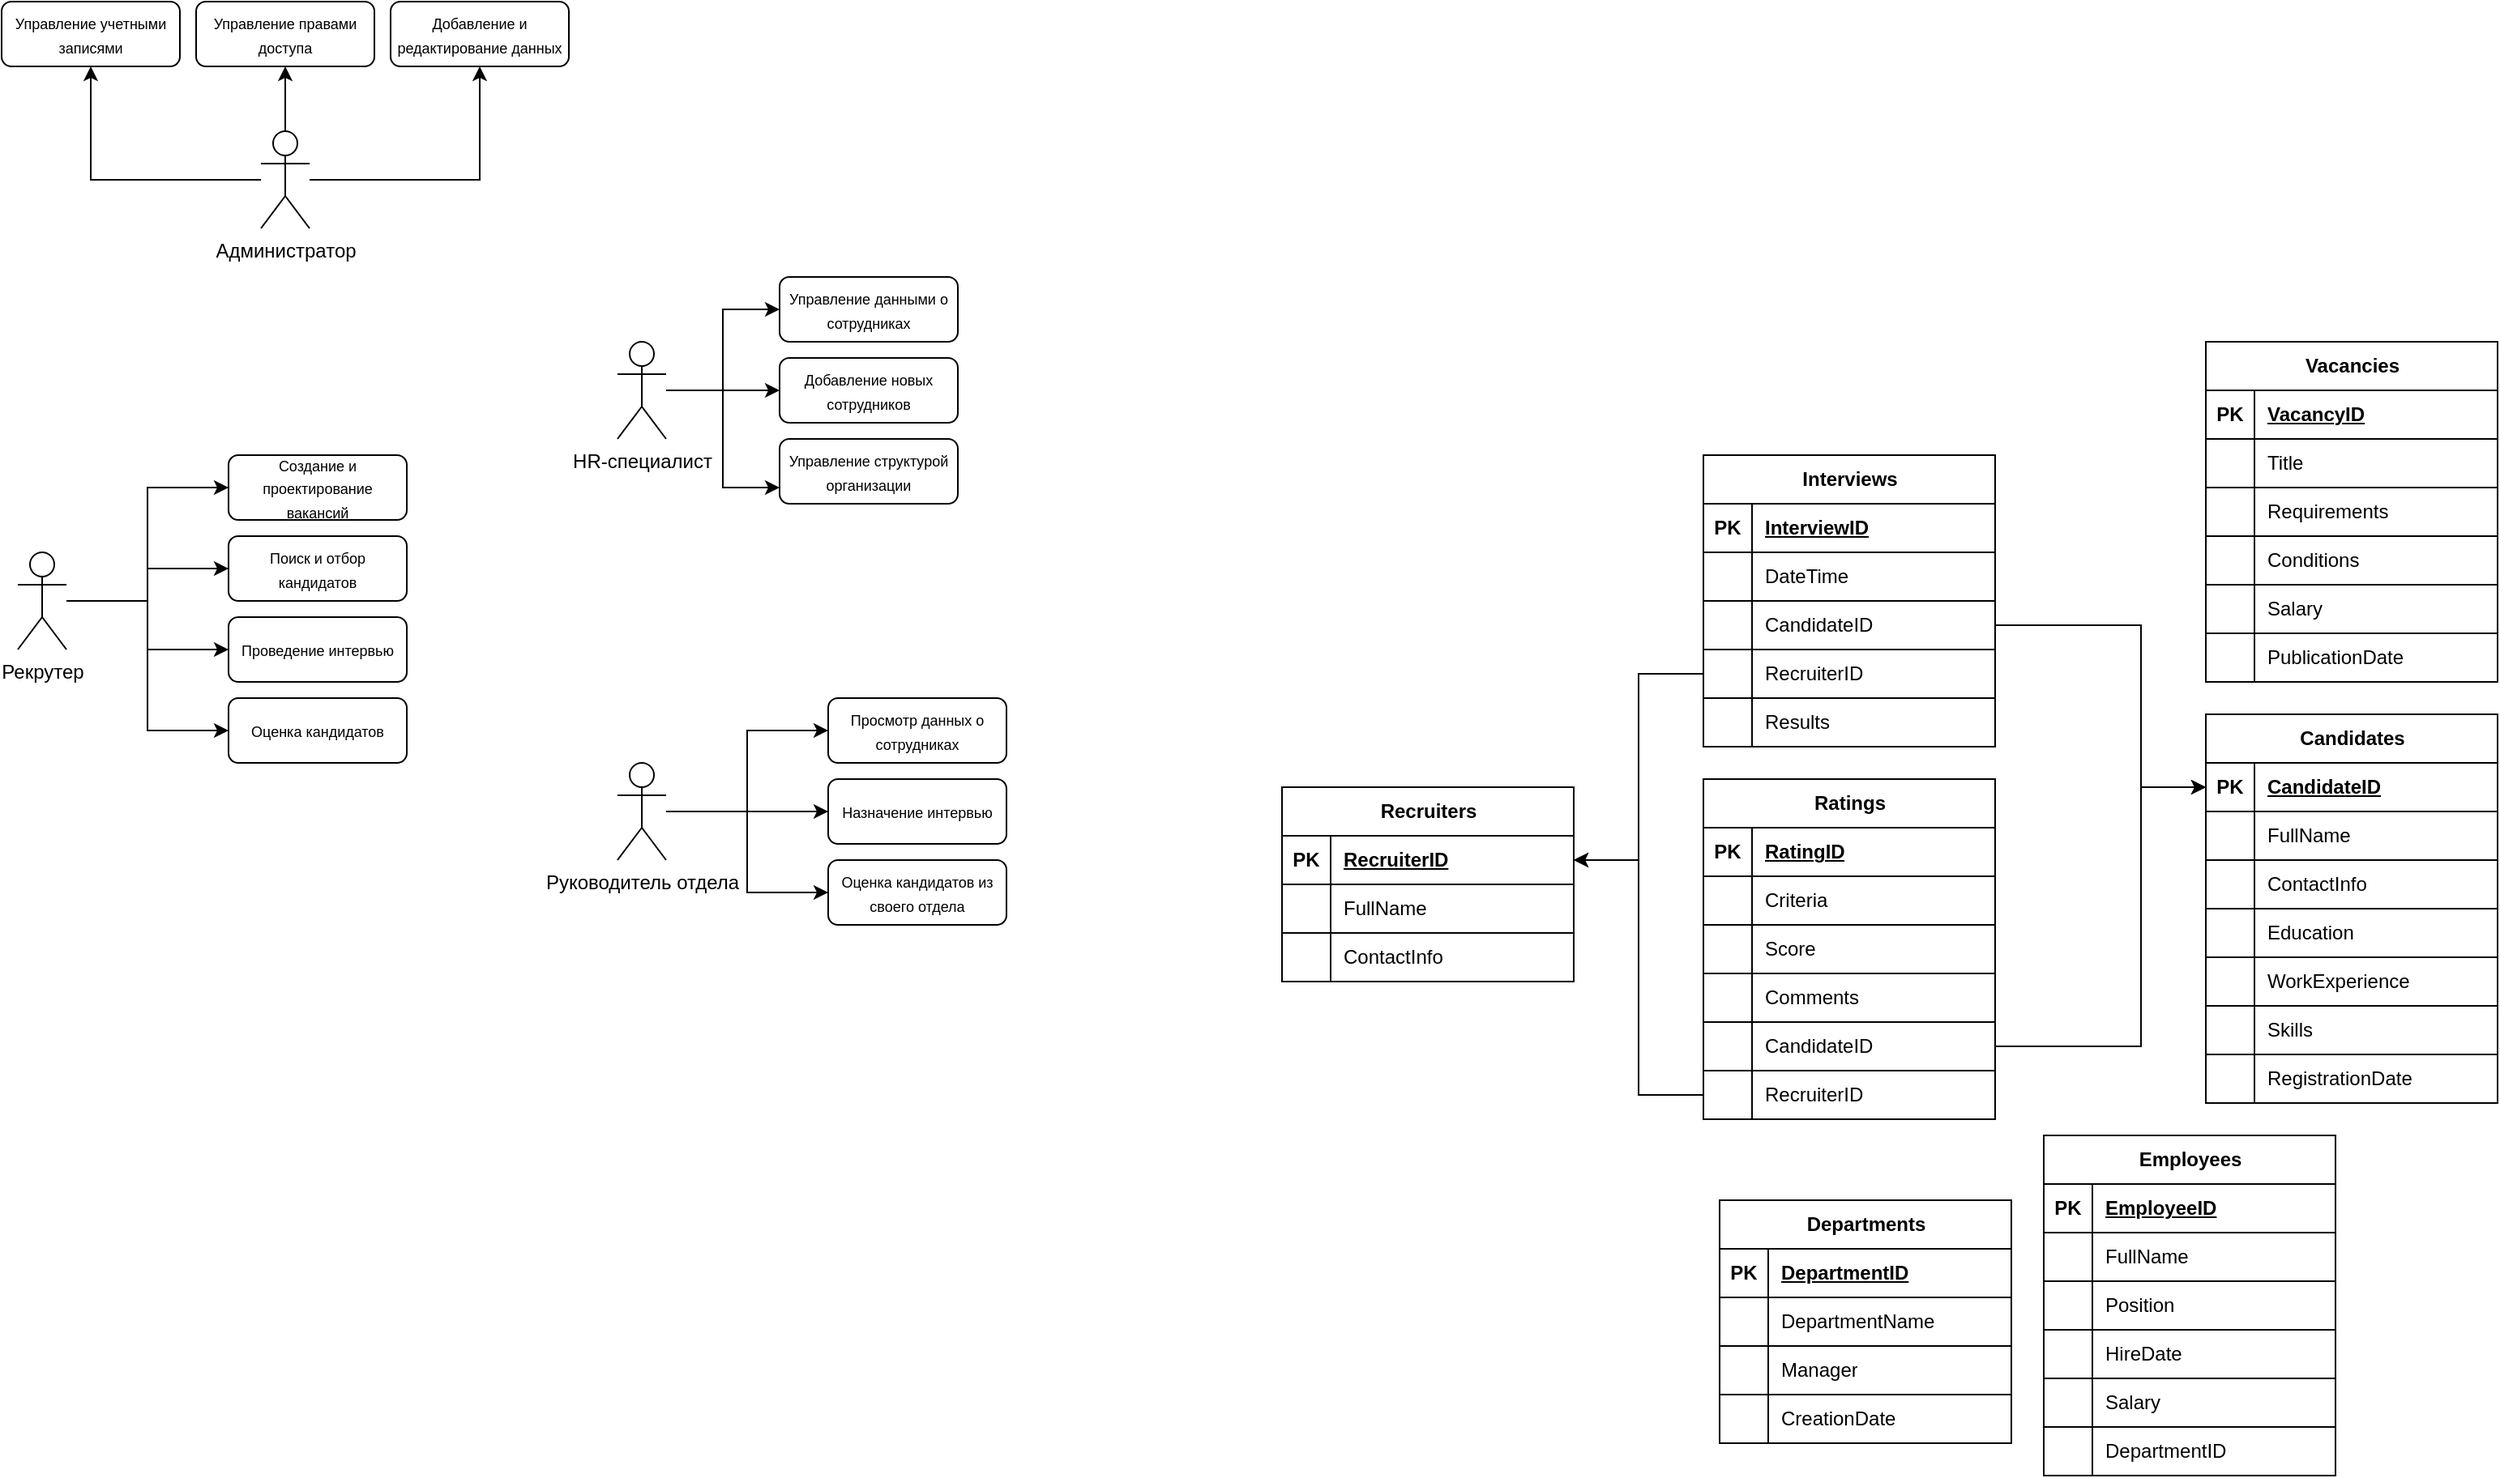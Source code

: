 <mxfile version="23.1.5" type="device">
  <diagram name="Страница — 1" id="c6N1uTCgqaRaTCJipBLY">
    <mxGraphModel dx="882" dy="580" grid="1" gridSize="10" guides="1" tooltips="1" connect="1" arrows="1" fold="1" page="1" pageScale="1" pageWidth="827" pageHeight="1169" math="0" shadow="0">
      <root>
        <mxCell id="0" />
        <mxCell id="1" parent="0" />
        <mxCell id="n9dJwgggnHjphkqO6PLV-20" style="edgeStyle=orthogonalEdgeStyle;rounded=0;orthogonalLoop=1;jettySize=auto;html=1;entryX=0.5;entryY=1;entryDx=0;entryDy=0;" edge="1" parent="1" source="n9dJwgggnHjphkqO6PLV-1" target="n9dJwgggnHjphkqO6PLV-4">
          <mxGeometry relative="1" as="geometry" />
        </mxCell>
        <mxCell id="n9dJwgggnHjphkqO6PLV-21" style="edgeStyle=orthogonalEdgeStyle;rounded=0;orthogonalLoop=1;jettySize=auto;html=1;entryX=0.5;entryY=1;entryDx=0;entryDy=0;" edge="1" parent="1" source="n9dJwgggnHjphkqO6PLV-1" target="n9dJwgggnHjphkqO6PLV-3">
          <mxGeometry relative="1" as="geometry" />
        </mxCell>
        <mxCell id="n9dJwgggnHjphkqO6PLV-22" style="edgeStyle=orthogonalEdgeStyle;rounded=0;orthogonalLoop=1;jettySize=auto;html=1;entryX=0.5;entryY=1;entryDx=0;entryDy=0;" edge="1" parent="1" source="n9dJwgggnHjphkqO6PLV-1" target="n9dJwgggnHjphkqO6PLV-2">
          <mxGeometry relative="1" as="geometry" />
        </mxCell>
        <mxCell id="n9dJwgggnHjphkqO6PLV-1" value="Администратор" style="shape=umlActor;verticalLabelPosition=bottom;verticalAlign=top;html=1;outlineConnect=0;" vertex="1" parent="1">
          <mxGeometry x="240" y="130" width="30" height="60" as="geometry" />
        </mxCell>
        <mxCell id="n9dJwgggnHjphkqO6PLV-2" value="&lt;font style=&quot;font-size: 9px;&quot;&gt;Управление учетными записями&lt;/font&gt;" style="rounded=1;whiteSpace=wrap;html=1;" vertex="1" parent="1">
          <mxGeometry x="80" y="50" width="110" height="40" as="geometry" />
        </mxCell>
        <mxCell id="n9dJwgggnHjphkqO6PLV-3" value="&lt;font style=&quot;font-size: 9px;&quot;&gt;Управление правами доступа&lt;br&gt;&lt;/font&gt;" style="rounded=1;whiteSpace=wrap;html=1;" vertex="1" parent="1">
          <mxGeometry x="200" y="50" width="110" height="40" as="geometry" />
        </mxCell>
        <mxCell id="n9dJwgggnHjphkqO6PLV-4" value="&lt;font style=&quot;font-size: 9px;&quot;&gt;Добавление и редактирование данных&lt;br&gt;&lt;/font&gt;" style="rounded=1;whiteSpace=wrap;html=1;" vertex="1" parent="1">
          <mxGeometry x="320" y="50" width="110" height="40" as="geometry" />
        </mxCell>
        <mxCell id="n9dJwgggnHjphkqO6PLV-23" style="edgeStyle=orthogonalEdgeStyle;rounded=0;orthogonalLoop=1;jettySize=auto;html=1;entryX=0;entryY=0.5;entryDx=0;entryDy=0;" edge="1" parent="1" source="n9dJwgggnHjphkqO6PLV-5" target="n9dJwgggnHjphkqO6PLV-6">
          <mxGeometry relative="1" as="geometry" />
        </mxCell>
        <mxCell id="n9dJwgggnHjphkqO6PLV-24" style="edgeStyle=orthogonalEdgeStyle;rounded=0;orthogonalLoop=1;jettySize=auto;html=1;entryX=0;entryY=0.5;entryDx=0;entryDy=0;" edge="1" parent="1" source="n9dJwgggnHjphkqO6PLV-5" target="n9dJwgggnHjphkqO6PLV-7">
          <mxGeometry relative="1" as="geometry" />
        </mxCell>
        <mxCell id="n9dJwgggnHjphkqO6PLV-25" style="edgeStyle=orthogonalEdgeStyle;rounded=0;orthogonalLoop=1;jettySize=auto;html=1;entryX=0;entryY=0.5;entryDx=0;entryDy=0;" edge="1" parent="1" source="n9dJwgggnHjphkqO6PLV-5" target="n9dJwgggnHjphkqO6PLV-8">
          <mxGeometry relative="1" as="geometry" />
        </mxCell>
        <mxCell id="n9dJwgggnHjphkqO6PLV-26" style="edgeStyle=orthogonalEdgeStyle;rounded=0;orthogonalLoop=1;jettySize=auto;html=1;entryX=0;entryY=0.5;entryDx=0;entryDy=0;" edge="1" parent="1" source="n9dJwgggnHjphkqO6PLV-5" target="n9dJwgggnHjphkqO6PLV-9">
          <mxGeometry relative="1" as="geometry" />
        </mxCell>
        <mxCell id="n9dJwgggnHjphkqO6PLV-5" value="Рекрутер" style="shape=umlActor;verticalLabelPosition=bottom;verticalAlign=top;html=1;outlineConnect=0;" vertex="1" parent="1">
          <mxGeometry x="90" y="390" width="30" height="60" as="geometry" />
        </mxCell>
        <mxCell id="n9dJwgggnHjphkqO6PLV-6" value="&lt;font style=&quot;font-size: 9px;&quot;&gt;Создание и проектирование вакансий&lt;br&gt;&lt;/font&gt;" style="rounded=1;whiteSpace=wrap;html=1;" vertex="1" parent="1">
          <mxGeometry x="220" y="330" width="110" height="40" as="geometry" />
        </mxCell>
        <mxCell id="n9dJwgggnHjphkqO6PLV-7" value="&lt;font style=&quot;font-size: 9px;&quot;&gt;Поиск и отбор кандидатов&lt;br&gt;&lt;/font&gt;" style="rounded=1;whiteSpace=wrap;html=1;" vertex="1" parent="1">
          <mxGeometry x="220" y="380" width="110" height="40" as="geometry" />
        </mxCell>
        <mxCell id="n9dJwgggnHjphkqO6PLV-8" value="&lt;font style=&quot;font-size: 9px;&quot;&gt;Проведение интервью&lt;br&gt;&lt;/font&gt;" style="rounded=1;whiteSpace=wrap;html=1;" vertex="1" parent="1">
          <mxGeometry x="220" y="430" width="110" height="40" as="geometry" />
        </mxCell>
        <mxCell id="n9dJwgggnHjphkqO6PLV-9" value="&lt;font style=&quot;font-size: 9px;&quot;&gt;Оценка кандидатов&lt;br&gt;&lt;/font&gt;" style="rounded=1;whiteSpace=wrap;html=1;" vertex="1" parent="1">
          <mxGeometry x="220" y="480" width="110" height="40" as="geometry" />
        </mxCell>
        <mxCell id="n9dJwgggnHjphkqO6PLV-28" style="edgeStyle=orthogonalEdgeStyle;rounded=0;orthogonalLoop=1;jettySize=auto;html=1;entryX=0;entryY=0.5;entryDx=0;entryDy=0;" edge="1" parent="1" source="n9dJwgggnHjphkqO6PLV-10" target="n9dJwgggnHjphkqO6PLV-11">
          <mxGeometry relative="1" as="geometry" />
        </mxCell>
        <mxCell id="n9dJwgggnHjphkqO6PLV-29" style="edgeStyle=orthogonalEdgeStyle;rounded=0;orthogonalLoop=1;jettySize=auto;html=1;entryX=0;entryY=0.5;entryDx=0;entryDy=0;" edge="1" parent="1" source="n9dJwgggnHjphkqO6PLV-10" target="n9dJwgggnHjphkqO6PLV-12">
          <mxGeometry relative="1" as="geometry" />
        </mxCell>
        <mxCell id="n9dJwgggnHjphkqO6PLV-30" style="edgeStyle=orthogonalEdgeStyle;rounded=0;orthogonalLoop=1;jettySize=auto;html=1;entryX=0;entryY=0.75;entryDx=0;entryDy=0;" edge="1" parent="1" source="n9dJwgggnHjphkqO6PLV-10" target="n9dJwgggnHjphkqO6PLV-13">
          <mxGeometry relative="1" as="geometry" />
        </mxCell>
        <mxCell id="n9dJwgggnHjphkqO6PLV-10" value="HR-специалист" style="shape=umlActor;verticalLabelPosition=bottom;verticalAlign=top;html=1;outlineConnect=0;" vertex="1" parent="1">
          <mxGeometry x="460" y="260" width="30" height="60" as="geometry" />
        </mxCell>
        <mxCell id="n9dJwgggnHjphkqO6PLV-11" value="&lt;font style=&quot;font-size: 9px;&quot;&gt;Управление данными о сотрудниках&lt;br&gt;&lt;/font&gt;" style="rounded=1;whiteSpace=wrap;html=1;" vertex="1" parent="1">
          <mxGeometry x="560" y="220" width="110" height="40" as="geometry" />
        </mxCell>
        <mxCell id="n9dJwgggnHjphkqO6PLV-12" value="&lt;font style=&quot;font-size: 9px;&quot;&gt;Добавление новых сотрудников&lt;br&gt;&lt;/font&gt;" style="rounded=1;whiteSpace=wrap;html=1;" vertex="1" parent="1">
          <mxGeometry x="560" y="270" width="110" height="40" as="geometry" />
        </mxCell>
        <mxCell id="n9dJwgggnHjphkqO6PLV-13" value="&lt;font style=&quot;font-size: 9px;&quot;&gt;Управление структурой организации&lt;br&gt;&lt;/font&gt;" style="rounded=1;whiteSpace=wrap;html=1;" vertex="1" parent="1">
          <mxGeometry x="560" y="320" width="110" height="40" as="geometry" />
        </mxCell>
        <mxCell id="n9dJwgggnHjphkqO6PLV-31" style="edgeStyle=orthogonalEdgeStyle;rounded=0;orthogonalLoop=1;jettySize=auto;html=1;entryX=0;entryY=0.5;entryDx=0;entryDy=0;" edge="1" parent="1" source="n9dJwgggnHjphkqO6PLV-14" target="n9dJwgggnHjphkqO6PLV-15">
          <mxGeometry relative="1" as="geometry" />
        </mxCell>
        <mxCell id="n9dJwgggnHjphkqO6PLV-32" style="edgeStyle=orthogonalEdgeStyle;rounded=0;orthogonalLoop=1;jettySize=auto;html=1;entryX=0;entryY=0.5;entryDx=0;entryDy=0;" edge="1" parent="1" source="n9dJwgggnHjphkqO6PLV-14" target="n9dJwgggnHjphkqO6PLV-16">
          <mxGeometry relative="1" as="geometry" />
        </mxCell>
        <mxCell id="n9dJwgggnHjphkqO6PLV-33" style="edgeStyle=orthogonalEdgeStyle;rounded=0;orthogonalLoop=1;jettySize=auto;html=1;entryX=0;entryY=0.5;entryDx=0;entryDy=0;" edge="1" parent="1" source="n9dJwgggnHjphkqO6PLV-14" target="n9dJwgggnHjphkqO6PLV-17">
          <mxGeometry relative="1" as="geometry" />
        </mxCell>
        <mxCell id="n9dJwgggnHjphkqO6PLV-14" value="Руководитель отдела" style="shape=umlActor;verticalLabelPosition=bottom;verticalAlign=top;html=1;outlineConnect=0;" vertex="1" parent="1">
          <mxGeometry x="460" y="520" width="30" height="60" as="geometry" />
        </mxCell>
        <mxCell id="n9dJwgggnHjphkqO6PLV-15" value="&lt;font style=&quot;font-size: 9px;&quot;&gt;Просмотр данных о сотрудниках&lt;br&gt;&lt;/font&gt;" style="rounded=1;whiteSpace=wrap;html=1;" vertex="1" parent="1">
          <mxGeometry x="590" y="480" width="110" height="40" as="geometry" />
        </mxCell>
        <mxCell id="n9dJwgggnHjphkqO6PLV-16" value="&lt;font style=&quot;font-size: 9px;&quot;&gt;Назначение интервью&lt;br&gt;&lt;/font&gt;" style="rounded=1;whiteSpace=wrap;html=1;" vertex="1" parent="1">
          <mxGeometry x="590" y="530" width="110" height="40" as="geometry" />
        </mxCell>
        <mxCell id="n9dJwgggnHjphkqO6PLV-17" value="&lt;font style=&quot;font-size: 9px;&quot;&gt;Оценка кандидатов из своего отдела&lt;br&gt;&lt;/font&gt;" style="rounded=1;whiteSpace=wrap;html=1;" vertex="1" parent="1">
          <mxGeometry x="590" y="580" width="110" height="40" as="geometry" />
        </mxCell>
        <mxCell id="n9dJwgggnHjphkqO6PLV-57" value="Candidates" style="shape=table;startSize=30;container=1;collapsible=1;childLayout=tableLayout;fixedRows=1;rowLines=1;fontStyle=1;align=center;resizeLast=1;html=1;" vertex="1" parent="1">
          <mxGeometry x="1440" y="490" width="180" height="240" as="geometry">
            <mxRectangle x="185" y="660" width="110" height="30" as="alternateBounds" />
          </mxGeometry>
        </mxCell>
        <mxCell id="n9dJwgggnHjphkqO6PLV-58" value="" style="shape=tableRow;horizontal=0;startSize=0;swimlaneHead=0;swimlaneBody=0;fillColor=none;collapsible=0;dropTarget=0;points=[[0,0.5],[1,0.5]];portConstraint=eastwest;top=0;left=0;right=0;bottom=1;" vertex="1" parent="n9dJwgggnHjphkqO6PLV-57">
          <mxGeometry y="30" width="180" height="30" as="geometry" />
        </mxCell>
        <mxCell id="n9dJwgggnHjphkqO6PLV-59" value="PK" style="shape=partialRectangle;connectable=0;fillColor=none;top=0;left=0;bottom=0;right=0;fontStyle=1;overflow=hidden;whiteSpace=wrap;html=1;" vertex="1" parent="n9dJwgggnHjphkqO6PLV-58">
          <mxGeometry width="30" height="30" as="geometry">
            <mxRectangle width="30" height="30" as="alternateBounds" />
          </mxGeometry>
        </mxCell>
        <mxCell id="n9dJwgggnHjphkqO6PLV-60" value="CandidateID" style="shape=partialRectangle;connectable=0;fillColor=none;top=0;left=0;bottom=0;right=0;align=left;spacingLeft=6;fontStyle=5;overflow=hidden;whiteSpace=wrap;html=1;" vertex="1" parent="n9dJwgggnHjphkqO6PLV-58">
          <mxGeometry x="30" width="150" height="30" as="geometry">
            <mxRectangle width="150" height="30" as="alternateBounds" />
          </mxGeometry>
        </mxCell>
        <mxCell id="n9dJwgggnHjphkqO6PLV-61" value="" style="shape=tableRow;horizontal=0;startSize=0;swimlaneHead=0;swimlaneBody=0;fillColor=none;collapsible=0;dropTarget=0;points=[[0,0.5],[1,0.5]];portConstraint=eastwest;top=0;left=0;right=0;bottom=0;" vertex="1" parent="n9dJwgggnHjphkqO6PLV-57">
          <mxGeometry y="60" width="180" height="30" as="geometry" />
        </mxCell>
        <mxCell id="n9dJwgggnHjphkqO6PLV-62" value="" style="shape=partialRectangle;connectable=0;fillColor=none;top=0;left=0;bottom=0;right=0;editable=1;overflow=hidden;whiteSpace=wrap;html=1;" vertex="1" parent="n9dJwgggnHjphkqO6PLV-61">
          <mxGeometry width="30" height="30" as="geometry">
            <mxRectangle width="30" height="30" as="alternateBounds" />
          </mxGeometry>
        </mxCell>
        <mxCell id="n9dJwgggnHjphkqO6PLV-63" value="FullName" style="shape=partialRectangle;connectable=0;fillColor=none;top=0;left=0;bottom=0;right=0;align=left;spacingLeft=6;overflow=hidden;whiteSpace=wrap;html=1;" vertex="1" parent="n9dJwgggnHjphkqO6PLV-61">
          <mxGeometry x="30" width="150" height="30" as="geometry">
            <mxRectangle width="150" height="30" as="alternateBounds" />
          </mxGeometry>
        </mxCell>
        <mxCell id="n9dJwgggnHjphkqO6PLV-64" value="" style="shape=tableRow;horizontal=0;startSize=0;swimlaneHead=0;swimlaneBody=0;fillColor=none;collapsible=0;dropTarget=0;points=[[0,0.5],[1,0.5]];portConstraint=eastwest;top=0;left=0;right=0;bottom=0;" vertex="1" parent="n9dJwgggnHjphkqO6PLV-57">
          <mxGeometry y="90" width="180" height="30" as="geometry" />
        </mxCell>
        <mxCell id="n9dJwgggnHjphkqO6PLV-65" value="" style="shape=partialRectangle;connectable=0;fillColor=none;top=0;left=0;bottom=0;right=0;editable=1;overflow=hidden;whiteSpace=wrap;html=1;" vertex="1" parent="n9dJwgggnHjphkqO6PLV-64">
          <mxGeometry width="30" height="30" as="geometry">
            <mxRectangle width="30" height="30" as="alternateBounds" />
          </mxGeometry>
        </mxCell>
        <mxCell id="n9dJwgggnHjphkqO6PLV-66" value="ContactInfo" style="shape=partialRectangle;connectable=0;fillColor=none;top=0;left=0;bottom=0;right=0;align=left;spacingLeft=6;overflow=hidden;whiteSpace=wrap;html=1;" vertex="1" parent="n9dJwgggnHjphkqO6PLV-64">
          <mxGeometry x="30" width="150" height="30" as="geometry">
            <mxRectangle width="150" height="30" as="alternateBounds" />
          </mxGeometry>
        </mxCell>
        <mxCell id="n9dJwgggnHjphkqO6PLV-67" value="" style="shape=tableRow;horizontal=0;startSize=0;swimlaneHead=0;swimlaneBody=0;fillColor=none;collapsible=0;dropTarget=0;points=[[0,0.5],[1,0.5]];portConstraint=eastwest;top=0;left=0;right=0;bottom=0;" vertex="1" parent="n9dJwgggnHjphkqO6PLV-57">
          <mxGeometry y="120" width="180" height="30" as="geometry" />
        </mxCell>
        <mxCell id="n9dJwgggnHjphkqO6PLV-68" value="" style="shape=partialRectangle;connectable=0;fillColor=none;top=0;left=0;bottom=0;right=0;editable=1;overflow=hidden;whiteSpace=wrap;html=1;" vertex="1" parent="n9dJwgggnHjphkqO6PLV-67">
          <mxGeometry width="30" height="30" as="geometry">
            <mxRectangle width="30" height="30" as="alternateBounds" />
          </mxGeometry>
        </mxCell>
        <mxCell id="n9dJwgggnHjphkqO6PLV-69" value="Education" style="shape=partialRectangle;connectable=0;fillColor=none;top=0;left=0;bottom=0;right=0;align=left;spacingLeft=6;overflow=hidden;whiteSpace=wrap;html=1;" vertex="1" parent="n9dJwgggnHjphkqO6PLV-67">
          <mxGeometry x="30" width="150" height="30" as="geometry">
            <mxRectangle width="150" height="30" as="alternateBounds" />
          </mxGeometry>
        </mxCell>
        <mxCell id="n9dJwgggnHjphkqO6PLV-70" value="" style="shape=tableRow;horizontal=0;startSize=0;swimlaneHead=0;swimlaneBody=0;fillColor=none;collapsible=0;dropTarget=0;points=[[0,0.5],[1,0.5]];portConstraint=eastwest;top=0;left=0;right=0;bottom=0;" vertex="1" parent="n9dJwgggnHjphkqO6PLV-57">
          <mxGeometry y="150" width="180" height="30" as="geometry" />
        </mxCell>
        <mxCell id="n9dJwgggnHjphkqO6PLV-71" value="" style="shape=partialRectangle;connectable=0;fillColor=none;top=0;left=0;bottom=0;right=0;editable=1;overflow=hidden;whiteSpace=wrap;html=1;" vertex="1" parent="n9dJwgggnHjphkqO6PLV-70">
          <mxGeometry width="30" height="30" as="geometry">
            <mxRectangle width="30" height="30" as="alternateBounds" />
          </mxGeometry>
        </mxCell>
        <mxCell id="n9dJwgggnHjphkqO6PLV-72" value="WorkExperience" style="shape=partialRectangle;connectable=0;fillColor=none;top=0;left=0;bottom=0;right=0;align=left;spacingLeft=6;overflow=hidden;whiteSpace=wrap;html=1;" vertex="1" parent="n9dJwgggnHjphkqO6PLV-70">
          <mxGeometry x="30" width="150" height="30" as="geometry">
            <mxRectangle width="150" height="30" as="alternateBounds" />
          </mxGeometry>
        </mxCell>
        <mxCell id="n9dJwgggnHjphkqO6PLV-204" value="" style="shape=tableRow;horizontal=0;startSize=0;swimlaneHead=0;swimlaneBody=0;fillColor=none;collapsible=0;dropTarget=0;points=[[0,0.5],[1,0.5]];portConstraint=eastwest;top=0;left=0;right=0;bottom=0;" vertex="1" parent="n9dJwgggnHjphkqO6PLV-57">
          <mxGeometry y="180" width="180" height="30" as="geometry" />
        </mxCell>
        <mxCell id="n9dJwgggnHjphkqO6PLV-205" value="" style="shape=partialRectangle;connectable=0;fillColor=none;top=0;left=0;bottom=0;right=0;editable=1;overflow=hidden;whiteSpace=wrap;html=1;" vertex="1" parent="n9dJwgggnHjphkqO6PLV-204">
          <mxGeometry width="30" height="30" as="geometry">
            <mxRectangle width="30" height="30" as="alternateBounds" />
          </mxGeometry>
        </mxCell>
        <mxCell id="n9dJwgggnHjphkqO6PLV-206" value="Skills" style="shape=partialRectangle;connectable=0;fillColor=none;top=0;left=0;bottom=0;right=0;align=left;spacingLeft=6;overflow=hidden;whiteSpace=wrap;html=1;" vertex="1" parent="n9dJwgggnHjphkqO6PLV-204">
          <mxGeometry x="30" width="150" height="30" as="geometry">
            <mxRectangle width="150" height="30" as="alternateBounds" />
          </mxGeometry>
        </mxCell>
        <mxCell id="n9dJwgggnHjphkqO6PLV-73" value="" style="shape=tableRow;horizontal=0;startSize=0;swimlaneHead=0;swimlaneBody=0;fillColor=none;collapsible=0;dropTarget=0;points=[[0,0.5],[1,0.5]];portConstraint=eastwest;top=0;left=0;right=0;bottom=0;" vertex="1" parent="n9dJwgggnHjphkqO6PLV-57">
          <mxGeometry y="210" width="180" height="30" as="geometry" />
        </mxCell>
        <mxCell id="n9dJwgggnHjphkqO6PLV-74" value="" style="shape=partialRectangle;connectable=0;fillColor=none;top=0;left=0;bottom=0;right=0;editable=1;overflow=hidden;whiteSpace=wrap;html=1;" vertex="1" parent="n9dJwgggnHjphkqO6PLV-73">
          <mxGeometry width="30" height="30" as="geometry">
            <mxRectangle width="30" height="30" as="alternateBounds" />
          </mxGeometry>
        </mxCell>
        <mxCell id="n9dJwgggnHjphkqO6PLV-75" value="RegistrationDate" style="shape=partialRectangle;connectable=0;fillColor=none;top=0;left=0;bottom=0;right=0;align=left;spacingLeft=6;overflow=hidden;whiteSpace=wrap;html=1;" vertex="1" parent="n9dJwgggnHjphkqO6PLV-73">
          <mxGeometry x="30" width="150" height="30" as="geometry">
            <mxRectangle width="150" height="30" as="alternateBounds" />
          </mxGeometry>
        </mxCell>
        <mxCell id="n9dJwgggnHjphkqO6PLV-82" value="Vacancies" style="shape=table;startSize=30;container=1;collapsible=1;childLayout=tableLayout;fixedRows=1;rowLines=1;fontStyle=1;align=center;resizeLast=1;html=1;" vertex="1" parent="1">
          <mxGeometry x="1440" y="260" width="180" height="210" as="geometry">
            <mxRectangle x="185" y="660" width="110" height="30" as="alternateBounds" />
          </mxGeometry>
        </mxCell>
        <mxCell id="n9dJwgggnHjphkqO6PLV-83" value="" style="shape=tableRow;horizontal=0;startSize=0;swimlaneHead=0;swimlaneBody=0;fillColor=none;collapsible=0;dropTarget=0;points=[[0,0.5],[1,0.5]];portConstraint=eastwest;top=0;left=0;right=0;bottom=1;" vertex="1" parent="n9dJwgggnHjphkqO6PLV-82">
          <mxGeometry y="30" width="180" height="30" as="geometry" />
        </mxCell>
        <mxCell id="n9dJwgggnHjphkqO6PLV-84" value="PK" style="shape=partialRectangle;connectable=0;fillColor=none;top=0;left=0;bottom=0;right=0;fontStyle=1;overflow=hidden;whiteSpace=wrap;html=1;" vertex="1" parent="n9dJwgggnHjphkqO6PLV-83">
          <mxGeometry width="30" height="30" as="geometry">
            <mxRectangle width="30" height="30" as="alternateBounds" />
          </mxGeometry>
        </mxCell>
        <mxCell id="n9dJwgggnHjphkqO6PLV-85" value="VacancyID" style="shape=partialRectangle;connectable=0;fillColor=none;top=0;left=0;bottom=0;right=0;align=left;spacingLeft=6;fontStyle=5;overflow=hidden;whiteSpace=wrap;html=1;" vertex="1" parent="n9dJwgggnHjphkqO6PLV-83">
          <mxGeometry x="30" width="150" height="30" as="geometry">
            <mxRectangle width="150" height="30" as="alternateBounds" />
          </mxGeometry>
        </mxCell>
        <mxCell id="n9dJwgggnHjphkqO6PLV-86" value="" style="shape=tableRow;horizontal=0;startSize=0;swimlaneHead=0;swimlaneBody=0;fillColor=none;collapsible=0;dropTarget=0;points=[[0,0.5],[1,0.5]];portConstraint=eastwest;top=0;left=0;right=0;bottom=0;" vertex="1" parent="n9dJwgggnHjphkqO6PLV-82">
          <mxGeometry y="60" width="180" height="30" as="geometry" />
        </mxCell>
        <mxCell id="n9dJwgggnHjphkqO6PLV-87" value="" style="shape=partialRectangle;connectable=0;fillColor=none;top=0;left=0;bottom=0;right=0;editable=1;overflow=hidden;whiteSpace=wrap;html=1;" vertex="1" parent="n9dJwgggnHjphkqO6PLV-86">
          <mxGeometry width="30" height="30" as="geometry">
            <mxRectangle width="30" height="30" as="alternateBounds" />
          </mxGeometry>
        </mxCell>
        <mxCell id="n9dJwgggnHjphkqO6PLV-88" value="Title" style="shape=partialRectangle;connectable=0;fillColor=none;top=0;left=0;bottom=0;right=0;align=left;spacingLeft=6;overflow=hidden;whiteSpace=wrap;html=1;" vertex="1" parent="n9dJwgggnHjphkqO6PLV-86">
          <mxGeometry x="30" width="150" height="30" as="geometry">
            <mxRectangle width="150" height="30" as="alternateBounds" />
          </mxGeometry>
        </mxCell>
        <mxCell id="n9dJwgggnHjphkqO6PLV-89" value="" style="shape=tableRow;horizontal=0;startSize=0;swimlaneHead=0;swimlaneBody=0;fillColor=none;collapsible=0;dropTarget=0;points=[[0,0.5],[1,0.5]];portConstraint=eastwest;top=0;left=0;right=0;bottom=0;" vertex="1" parent="n9dJwgggnHjphkqO6PLV-82">
          <mxGeometry y="90" width="180" height="30" as="geometry" />
        </mxCell>
        <mxCell id="n9dJwgggnHjphkqO6PLV-90" value="" style="shape=partialRectangle;connectable=0;fillColor=none;top=0;left=0;bottom=0;right=0;editable=1;overflow=hidden;whiteSpace=wrap;html=1;" vertex="1" parent="n9dJwgggnHjphkqO6PLV-89">
          <mxGeometry width="30" height="30" as="geometry">
            <mxRectangle width="30" height="30" as="alternateBounds" />
          </mxGeometry>
        </mxCell>
        <mxCell id="n9dJwgggnHjphkqO6PLV-91" value="Requirements" style="shape=partialRectangle;connectable=0;fillColor=none;top=0;left=0;bottom=0;right=0;align=left;spacingLeft=6;overflow=hidden;whiteSpace=wrap;html=1;" vertex="1" parent="n9dJwgggnHjphkqO6PLV-89">
          <mxGeometry x="30" width="150" height="30" as="geometry">
            <mxRectangle width="150" height="30" as="alternateBounds" />
          </mxGeometry>
        </mxCell>
        <mxCell id="n9dJwgggnHjphkqO6PLV-92" value="" style="shape=tableRow;horizontal=0;startSize=0;swimlaneHead=0;swimlaneBody=0;fillColor=none;collapsible=0;dropTarget=0;points=[[0,0.5],[1,0.5]];portConstraint=eastwest;top=0;left=0;right=0;bottom=0;" vertex="1" parent="n9dJwgggnHjphkqO6PLV-82">
          <mxGeometry y="120" width="180" height="30" as="geometry" />
        </mxCell>
        <mxCell id="n9dJwgggnHjphkqO6PLV-93" value="" style="shape=partialRectangle;connectable=0;fillColor=none;top=0;left=0;bottom=0;right=0;editable=1;overflow=hidden;whiteSpace=wrap;html=1;" vertex="1" parent="n9dJwgggnHjphkqO6PLV-92">
          <mxGeometry width="30" height="30" as="geometry">
            <mxRectangle width="30" height="30" as="alternateBounds" />
          </mxGeometry>
        </mxCell>
        <mxCell id="n9dJwgggnHjphkqO6PLV-94" value="Conditions" style="shape=partialRectangle;connectable=0;fillColor=none;top=0;left=0;bottom=0;right=0;align=left;spacingLeft=6;overflow=hidden;whiteSpace=wrap;html=1;" vertex="1" parent="n9dJwgggnHjphkqO6PLV-92">
          <mxGeometry x="30" width="150" height="30" as="geometry">
            <mxRectangle width="150" height="30" as="alternateBounds" />
          </mxGeometry>
        </mxCell>
        <mxCell id="n9dJwgggnHjphkqO6PLV-95" value="" style="shape=tableRow;horizontal=0;startSize=0;swimlaneHead=0;swimlaneBody=0;fillColor=none;collapsible=0;dropTarget=0;points=[[0,0.5],[1,0.5]];portConstraint=eastwest;top=0;left=0;right=0;bottom=0;" vertex="1" parent="n9dJwgggnHjphkqO6PLV-82">
          <mxGeometry y="150" width="180" height="30" as="geometry" />
        </mxCell>
        <mxCell id="n9dJwgggnHjphkqO6PLV-96" value="" style="shape=partialRectangle;connectable=0;fillColor=none;top=0;left=0;bottom=0;right=0;editable=1;overflow=hidden;whiteSpace=wrap;html=1;" vertex="1" parent="n9dJwgggnHjphkqO6PLV-95">
          <mxGeometry width="30" height="30" as="geometry">
            <mxRectangle width="30" height="30" as="alternateBounds" />
          </mxGeometry>
        </mxCell>
        <mxCell id="n9dJwgggnHjphkqO6PLV-97" value="Salary" style="shape=partialRectangle;connectable=0;fillColor=none;top=0;left=0;bottom=0;right=0;align=left;spacingLeft=6;overflow=hidden;whiteSpace=wrap;html=1;" vertex="1" parent="n9dJwgggnHjphkqO6PLV-95">
          <mxGeometry x="30" width="150" height="30" as="geometry">
            <mxRectangle width="150" height="30" as="alternateBounds" />
          </mxGeometry>
        </mxCell>
        <mxCell id="n9dJwgggnHjphkqO6PLV-98" value="" style="shape=tableRow;horizontal=0;startSize=0;swimlaneHead=0;swimlaneBody=0;fillColor=none;collapsible=0;dropTarget=0;points=[[0,0.5],[1,0.5]];portConstraint=eastwest;top=0;left=0;right=0;bottom=0;" vertex="1" parent="n9dJwgggnHjphkqO6PLV-82">
          <mxGeometry y="180" width="180" height="30" as="geometry" />
        </mxCell>
        <mxCell id="n9dJwgggnHjphkqO6PLV-99" value="" style="shape=partialRectangle;connectable=0;fillColor=none;top=0;left=0;bottom=0;right=0;editable=1;overflow=hidden;whiteSpace=wrap;html=1;" vertex="1" parent="n9dJwgggnHjphkqO6PLV-98">
          <mxGeometry width="30" height="30" as="geometry">
            <mxRectangle width="30" height="30" as="alternateBounds" />
          </mxGeometry>
        </mxCell>
        <mxCell id="n9dJwgggnHjphkqO6PLV-100" value="PublicationDate" style="shape=partialRectangle;connectable=0;fillColor=none;top=0;left=0;bottom=0;right=0;align=left;spacingLeft=6;overflow=hidden;whiteSpace=wrap;html=1;" vertex="1" parent="n9dJwgggnHjphkqO6PLV-98">
          <mxGeometry x="30" width="150" height="30" as="geometry">
            <mxRectangle width="150" height="30" as="alternateBounds" />
          </mxGeometry>
        </mxCell>
        <mxCell id="n9dJwgggnHjphkqO6PLV-101" value="Employees" style="shape=table;startSize=30;container=1;collapsible=1;childLayout=tableLayout;fixedRows=1;rowLines=1;fontStyle=1;align=center;resizeLast=1;html=1;" vertex="1" parent="1">
          <mxGeometry x="1340" y="750" width="180" height="210" as="geometry">
            <mxRectangle x="185" y="660" width="110" height="30" as="alternateBounds" />
          </mxGeometry>
        </mxCell>
        <mxCell id="n9dJwgggnHjphkqO6PLV-102" value="" style="shape=tableRow;horizontal=0;startSize=0;swimlaneHead=0;swimlaneBody=0;fillColor=none;collapsible=0;dropTarget=0;points=[[0,0.5],[1,0.5]];portConstraint=eastwest;top=0;left=0;right=0;bottom=1;" vertex="1" parent="n9dJwgggnHjphkqO6PLV-101">
          <mxGeometry y="30" width="180" height="30" as="geometry" />
        </mxCell>
        <mxCell id="n9dJwgggnHjphkqO6PLV-103" value="PK" style="shape=partialRectangle;connectable=0;fillColor=none;top=0;left=0;bottom=0;right=0;fontStyle=1;overflow=hidden;whiteSpace=wrap;html=1;" vertex="1" parent="n9dJwgggnHjphkqO6PLV-102">
          <mxGeometry width="30" height="30" as="geometry">
            <mxRectangle width="30" height="30" as="alternateBounds" />
          </mxGeometry>
        </mxCell>
        <mxCell id="n9dJwgggnHjphkqO6PLV-104" value="EmployeeID" style="shape=partialRectangle;connectable=0;fillColor=none;top=0;left=0;bottom=0;right=0;align=left;spacingLeft=6;fontStyle=5;overflow=hidden;whiteSpace=wrap;html=1;" vertex="1" parent="n9dJwgggnHjphkqO6PLV-102">
          <mxGeometry x="30" width="150" height="30" as="geometry">
            <mxRectangle width="150" height="30" as="alternateBounds" />
          </mxGeometry>
        </mxCell>
        <mxCell id="n9dJwgggnHjphkqO6PLV-105" value="" style="shape=tableRow;horizontal=0;startSize=0;swimlaneHead=0;swimlaneBody=0;fillColor=none;collapsible=0;dropTarget=0;points=[[0,0.5],[1,0.5]];portConstraint=eastwest;top=0;left=0;right=0;bottom=0;" vertex="1" parent="n9dJwgggnHjphkqO6PLV-101">
          <mxGeometry y="60" width="180" height="30" as="geometry" />
        </mxCell>
        <mxCell id="n9dJwgggnHjphkqO6PLV-106" value="" style="shape=partialRectangle;connectable=0;fillColor=none;top=0;left=0;bottom=0;right=0;editable=1;overflow=hidden;whiteSpace=wrap;html=1;" vertex="1" parent="n9dJwgggnHjphkqO6PLV-105">
          <mxGeometry width="30" height="30" as="geometry">
            <mxRectangle width="30" height="30" as="alternateBounds" />
          </mxGeometry>
        </mxCell>
        <mxCell id="n9dJwgggnHjphkqO6PLV-107" value="FullName" style="shape=partialRectangle;connectable=0;fillColor=none;top=0;left=0;bottom=0;right=0;align=left;spacingLeft=6;overflow=hidden;whiteSpace=wrap;html=1;" vertex="1" parent="n9dJwgggnHjphkqO6PLV-105">
          <mxGeometry x="30" width="150" height="30" as="geometry">
            <mxRectangle width="150" height="30" as="alternateBounds" />
          </mxGeometry>
        </mxCell>
        <mxCell id="n9dJwgggnHjphkqO6PLV-108" value="" style="shape=tableRow;horizontal=0;startSize=0;swimlaneHead=0;swimlaneBody=0;fillColor=none;collapsible=0;dropTarget=0;points=[[0,0.5],[1,0.5]];portConstraint=eastwest;top=0;left=0;right=0;bottom=0;" vertex="1" parent="n9dJwgggnHjphkqO6PLV-101">
          <mxGeometry y="90" width="180" height="30" as="geometry" />
        </mxCell>
        <mxCell id="n9dJwgggnHjphkqO6PLV-109" value="" style="shape=partialRectangle;connectable=0;fillColor=none;top=0;left=0;bottom=0;right=0;editable=1;overflow=hidden;whiteSpace=wrap;html=1;" vertex="1" parent="n9dJwgggnHjphkqO6PLV-108">
          <mxGeometry width="30" height="30" as="geometry">
            <mxRectangle width="30" height="30" as="alternateBounds" />
          </mxGeometry>
        </mxCell>
        <mxCell id="n9dJwgggnHjphkqO6PLV-110" value="Position" style="shape=partialRectangle;connectable=0;fillColor=none;top=0;left=0;bottom=0;right=0;align=left;spacingLeft=6;overflow=hidden;whiteSpace=wrap;html=1;" vertex="1" parent="n9dJwgggnHjphkqO6PLV-108">
          <mxGeometry x="30" width="150" height="30" as="geometry">
            <mxRectangle width="150" height="30" as="alternateBounds" />
          </mxGeometry>
        </mxCell>
        <mxCell id="n9dJwgggnHjphkqO6PLV-111" value="" style="shape=tableRow;horizontal=0;startSize=0;swimlaneHead=0;swimlaneBody=0;fillColor=none;collapsible=0;dropTarget=0;points=[[0,0.5],[1,0.5]];portConstraint=eastwest;top=0;left=0;right=0;bottom=0;" vertex="1" parent="n9dJwgggnHjphkqO6PLV-101">
          <mxGeometry y="120" width="180" height="30" as="geometry" />
        </mxCell>
        <mxCell id="n9dJwgggnHjphkqO6PLV-112" value="" style="shape=partialRectangle;connectable=0;fillColor=none;top=0;left=0;bottom=0;right=0;editable=1;overflow=hidden;whiteSpace=wrap;html=1;" vertex="1" parent="n9dJwgggnHjphkqO6PLV-111">
          <mxGeometry width="30" height="30" as="geometry">
            <mxRectangle width="30" height="30" as="alternateBounds" />
          </mxGeometry>
        </mxCell>
        <mxCell id="n9dJwgggnHjphkqO6PLV-113" value="HireDate" style="shape=partialRectangle;connectable=0;fillColor=none;top=0;left=0;bottom=0;right=0;align=left;spacingLeft=6;overflow=hidden;whiteSpace=wrap;html=1;" vertex="1" parent="n9dJwgggnHjphkqO6PLV-111">
          <mxGeometry x="30" width="150" height="30" as="geometry">
            <mxRectangle width="150" height="30" as="alternateBounds" />
          </mxGeometry>
        </mxCell>
        <mxCell id="n9dJwgggnHjphkqO6PLV-114" value="" style="shape=tableRow;horizontal=0;startSize=0;swimlaneHead=0;swimlaneBody=0;fillColor=none;collapsible=0;dropTarget=0;points=[[0,0.5],[1,0.5]];portConstraint=eastwest;top=0;left=0;right=0;bottom=0;" vertex="1" parent="n9dJwgggnHjphkqO6PLV-101">
          <mxGeometry y="150" width="180" height="30" as="geometry" />
        </mxCell>
        <mxCell id="n9dJwgggnHjphkqO6PLV-115" value="" style="shape=partialRectangle;connectable=0;fillColor=none;top=0;left=0;bottom=0;right=0;editable=1;overflow=hidden;whiteSpace=wrap;html=1;" vertex="1" parent="n9dJwgggnHjphkqO6PLV-114">
          <mxGeometry width="30" height="30" as="geometry">
            <mxRectangle width="30" height="30" as="alternateBounds" />
          </mxGeometry>
        </mxCell>
        <mxCell id="n9dJwgggnHjphkqO6PLV-116" value="Salary" style="shape=partialRectangle;connectable=0;fillColor=none;top=0;left=0;bottom=0;right=0;align=left;spacingLeft=6;overflow=hidden;whiteSpace=wrap;html=1;" vertex="1" parent="n9dJwgggnHjphkqO6PLV-114">
          <mxGeometry x="30" width="150" height="30" as="geometry">
            <mxRectangle width="150" height="30" as="alternateBounds" />
          </mxGeometry>
        </mxCell>
        <mxCell id="n9dJwgggnHjphkqO6PLV-117" value="" style="shape=tableRow;horizontal=0;startSize=0;swimlaneHead=0;swimlaneBody=0;fillColor=none;collapsible=0;dropTarget=0;points=[[0,0.5],[1,0.5]];portConstraint=eastwest;top=0;left=0;right=0;bottom=0;" vertex="1" parent="n9dJwgggnHjphkqO6PLV-101">
          <mxGeometry y="180" width="180" height="30" as="geometry" />
        </mxCell>
        <mxCell id="n9dJwgggnHjphkqO6PLV-118" value="" style="shape=partialRectangle;connectable=0;fillColor=none;top=0;left=0;bottom=0;right=0;editable=1;overflow=hidden;whiteSpace=wrap;html=1;" vertex="1" parent="n9dJwgggnHjphkqO6PLV-117">
          <mxGeometry width="30" height="30" as="geometry">
            <mxRectangle width="30" height="30" as="alternateBounds" />
          </mxGeometry>
        </mxCell>
        <mxCell id="n9dJwgggnHjphkqO6PLV-119" value="DepartmentID" style="shape=partialRectangle;connectable=0;fillColor=none;top=0;left=0;bottom=0;right=0;align=left;spacingLeft=6;overflow=hidden;whiteSpace=wrap;html=1;" vertex="1" parent="n9dJwgggnHjphkqO6PLV-117">
          <mxGeometry x="30" width="150" height="30" as="geometry">
            <mxRectangle width="150" height="30" as="alternateBounds" />
          </mxGeometry>
        </mxCell>
        <mxCell id="n9dJwgggnHjphkqO6PLV-120" value="Departments" style="shape=table;startSize=30;container=1;collapsible=1;childLayout=tableLayout;fixedRows=1;rowLines=1;fontStyle=1;align=center;resizeLast=1;html=1;" vertex="1" parent="1">
          <mxGeometry x="1140" y="790" width="180" height="150" as="geometry">
            <mxRectangle x="185" y="660" width="110" height="30" as="alternateBounds" />
          </mxGeometry>
        </mxCell>
        <mxCell id="n9dJwgggnHjphkqO6PLV-121" value="" style="shape=tableRow;horizontal=0;startSize=0;swimlaneHead=0;swimlaneBody=0;fillColor=none;collapsible=0;dropTarget=0;points=[[0,0.5],[1,0.5]];portConstraint=eastwest;top=0;left=0;right=0;bottom=1;" vertex="1" parent="n9dJwgggnHjphkqO6PLV-120">
          <mxGeometry y="30" width="180" height="30" as="geometry" />
        </mxCell>
        <mxCell id="n9dJwgggnHjphkqO6PLV-122" value="PK" style="shape=partialRectangle;connectable=0;fillColor=none;top=0;left=0;bottom=0;right=0;fontStyle=1;overflow=hidden;whiteSpace=wrap;html=1;" vertex="1" parent="n9dJwgggnHjphkqO6PLV-121">
          <mxGeometry width="30" height="30" as="geometry">
            <mxRectangle width="30" height="30" as="alternateBounds" />
          </mxGeometry>
        </mxCell>
        <mxCell id="n9dJwgggnHjphkqO6PLV-123" value="DepartmentID" style="shape=partialRectangle;connectable=0;fillColor=none;top=0;left=0;bottom=0;right=0;align=left;spacingLeft=6;fontStyle=5;overflow=hidden;whiteSpace=wrap;html=1;" vertex="1" parent="n9dJwgggnHjphkqO6PLV-121">
          <mxGeometry x="30" width="150" height="30" as="geometry">
            <mxRectangle width="150" height="30" as="alternateBounds" />
          </mxGeometry>
        </mxCell>
        <mxCell id="n9dJwgggnHjphkqO6PLV-124" value="" style="shape=tableRow;horizontal=0;startSize=0;swimlaneHead=0;swimlaneBody=0;fillColor=none;collapsible=0;dropTarget=0;points=[[0,0.5],[1,0.5]];portConstraint=eastwest;top=0;left=0;right=0;bottom=0;" vertex="1" parent="n9dJwgggnHjphkqO6PLV-120">
          <mxGeometry y="60" width="180" height="30" as="geometry" />
        </mxCell>
        <mxCell id="n9dJwgggnHjphkqO6PLV-125" value="" style="shape=partialRectangle;connectable=0;fillColor=none;top=0;left=0;bottom=0;right=0;editable=1;overflow=hidden;whiteSpace=wrap;html=1;" vertex="1" parent="n9dJwgggnHjphkqO6PLV-124">
          <mxGeometry width="30" height="30" as="geometry">
            <mxRectangle width="30" height="30" as="alternateBounds" />
          </mxGeometry>
        </mxCell>
        <mxCell id="n9dJwgggnHjphkqO6PLV-126" value="DepartmentName" style="shape=partialRectangle;connectable=0;fillColor=none;top=0;left=0;bottom=0;right=0;align=left;spacingLeft=6;overflow=hidden;whiteSpace=wrap;html=1;" vertex="1" parent="n9dJwgggnHjphkqO6PLV-124">
          <mxGeometry x="30" width="150" height="30" as="geometry">
            <mxRectangle width="150" height="30" as="alternateBounds" />
          </mxGeometry>
        </mxCell>
        <mxCell id="n9dJwgggnHjphkqO6PLV-127" value="" style="shape=tableRow;horizontal=0;startSize=0;swimlaneHead=0;swimlaneBody=0;fillColor=none;collapsible=0;dropTarget=0;points=[[0,0.5],[1,0.5]];portConstraint=eastwest;top=0;left=0;right=0;bottom=0;" vertex="1" parent="n9dJwgggnHjphkqO6PLV-120">
          <mxGeometry y="90" width="180" height="30" as="geometry" />
        </mxCell>
        <mxCell id="n9dJwgggnHjphkqO6PLV-128" value="" style="shape=partialRectangle;connectable=0;fillColor=none;top=0;left=0;bottom=0;right=0;editable=1;overflow=hidden;whiteSpace=wrap;html=1;" vertex="1" parent="n9dJwgggnHjphkqO6PLV-127">
          <mxGeometry width="30" height="30" as="geometry">
            <mxRectangle width="30" height="30" as="alternateBounds" />
          </mxGeometry>
        </mxCell>
        <mxCell id="n9dJwgggnHjphkqO6PLV-129" value="Manager" style="shape=partialRectangle;connectable=0;fillColor=none;top=0;left=0;bottom=0;right=0;align=left;spacingLeft=6;overflow=hidden;whiteSpace=wrap;html=1;" vertex="1" parent="n9dJwgggnHjphkqO6PLV-127">
          <mxGeometry x="30" width="150" height="30" as="geometry">
            <mxRectangle width="150" height="30" as="alternateBounds" />
          </mxGeometry>
        </mxCell>
        <mxCell id="n9dJwgggnHjphkqO6PLV-130" value="" style="shape=tableRow;horizontal=0;startSize=0;swimlaneHead=0;swimlaneBody=0;fillColor=none;collapsible=0;dropTarget=0;points=[[0,0.5],[1,0.5]];portConstraint=eastwest;top=0;left=0;right=0;bottom=0;" vertex="1" parent="n9dJwgggnHjphkqO6PLV-120">
          <mxGeometry y="120" width="180" height="30" as="geometry" />
        </mxCell>
        <mxCell id="n9dJwgggnHjphkqO6PLV-131" value="" style="shape=partialRectangle;connectable=0;fillColor=none;top=0;left=0;bottom=0;right=0;editable=1;overflow=hidden;whiteSpace=wrap;html=1;" vertex="1" parent="n9dJwgggnHjphkqO6PLV-130">
          <mxGeometry width="30" height="30" as="geometry">
            <mxRectangle width="30" height="30" as="alternateBounds" />
          </mxGeometry>
        </mxCell>
        <mxCell id="n9dJwgggnHjphkqO6PLV-132" value="CreationDate" style="shape=partialRectangle;connectable=0;fillColor=none;top=0;left=0;bottom=0;right=0;align=left;spacingLeft=6;overflow=hidden;whiteSpace=wrap;html=1;" vertex="1" parent="n9dJwgggnHjphkqO6PLV-130">
          <mxGeometry x="30" width="150" height="30" as="geometry">
            <mxRectangle width="150" height="30" as="alternateBounds" />
          </mxGeometry>
        </mxCell>
        <mxCell id="n9dJwgggnHjphkqO6PLV-139" value="Interviews" style="shape=table;startSize=30;container=1;collapsible=1;childLayout=tableLayout;fixedRows=1;rowLines=1;fontStyle=1;align=center;resizeLast=1;html=1;" vertex="1" parent="1">
          <mxGeometry x="1130" y="330" width="180" height="180" as="geometry">
            <mxRectangle x="185" y="660" width="110" height="30" as="alternateBounds" />
          </mxGeometry>
        </mxCell>
        <mxCell id="n9dJwgggnHjphkqO6PLV-140" value="" style="shape=tableRow;horizontal=0;startSize=0;swimlaneHead=0;swimlaneBody=0;fillColor=none;collapsible=0;dropTarget=0;points=[[0,0.5],[1,0.5]];portConstraint=eastwest;top=0;left=0;right=0;bottom=1;" vertex="1" parent="n9dJwgggnHjphkqO6PLV-139">
          <mxGeometry y="30" width="180" height="30" as="geometry" />
        </mxCell>
        <mxCell id="n9dJwgggnHjphkqO6PLV-141" value="PK" style="shape=partialRectangle;connectable=0;fillColor=none;top=0;left=0;bottom=0;right=0;fontStyle=1;overflow=hidden;whiteSpace=wrap;html=1;" vertex="1" parent="n9dJwgggnHjphkqO6PLV-140">
          <mxGeometry width="30" height="30" as="geometry">
            <mxRectangle width="30" height="30" as="alternateBounds" />
          </mxGeometry>
        </mxCell>
        <mxCell id="n9dJwgggnHjphkqO6PLV-142" value="InterviewID" style="shape=partialRectangle;connectable=0;fillColor=none;top=0;left=0;bottom=0;right=0;align=left;spacingLeft=6;fontStyle=5;overflow=hidden;whiteSpace=wrap;html=1;" vertex="1" parent="n9dJwgggnHjphkqO6PLV-140">
          <mxGeometry x="30" width="150" height="30" as="geometry">
            <mxRectangle width="150" height="30" as="alternateBounds" />
          </mxGeometry>
        </mxCell>
        <mxCell id="n9dJwgggnHjphkqO6PLV-143" value="" style="shape=tableRow;horizontal=0;startSize=0;swimlaneHead=0;swimlaneBody=0;fillColor=none;collapsible=0;dropTarget=0;points=[[0,0.5],[1,0.5]];portConstraint=eastwest;top=0;left=0;right=0;bottom=0;" vertex="1" parent="n9dJwgggnHjphkqO6PLV-139">
          <mxGeometry y="60" width="180" height="30" as="geometry" />
        </mxCell>
        <mxCell id="n9dJwgggnHjphkqO6PLV-144" value="" style="shape=partialRectangle;connectable=0;fillColor=none;top=0;left=0;bottom=0;right=0;editable=1;overflow=hidden;whiteSpace=wrap;html=1;" vertex="1" parent="n9dJwgggnHjphkqO6PLV-143">
          <mxGeometry width="30" height="30" as="geometry">
            <mxRectangle width="30" height="30" as="alternateBounds" />
          </mxGeometry>
        </mxCell>
        <mxCell id="n9dJwgggnHjphkqO6PLV-145" value="DateTime" style="shape=partialRectangle;connectable=0;fillColor=none;top=0;left=0;bottom=0;right=0;align=left;spacingLeft=6;overflow=hidden;whiteSpace=wrap;html=1;" vertex="1" parent="n9dJwgggnHjphkqO6PLV-143">
          <mxGeometry x="30" width="150" height="30" as="geometry">
            <mxRectangle width="150" height="30" as="alternateBounds" />
          </mxGeometry>
        </mxCell>
        <mxCell id="n9dJwgggnHjphkqO6PLV-146" value="" style="shape=tableRow;horizontal=0;startSize=0;swimlaneHead=0;swimlaneBody=0;fillColor=none;collapsible=0;dropTarget=0;points=[[0,0.5],[1,0.5]];portConstraint=eastwest;top=0;left=0;right=0;bottom=0;" vertex="1" parent="n9dJwgggnHjphkqO6PLV-139">
          <mxGeometry y="90" width="180" height="30" as="geometry" />
        </mxCell>
        <mxCell id="n9dJwgggnHjphkqO6PLV-147" value="" style="shape=partialRectangle;connectable=0;fillColor=none;top=0;left=0;bottom=0;right=0;editable=1;overflow=hidden;whiteSpace=wrap;html=1;" vertex="1" parent="n9dJwgggnHjphkqO6PLV-146">
          <mxGeometry width="30" height="30" as="geometry">
            <mxRectangle width="30" height="30" as="alternateBounds" />
          </mxGeometry>
        </mxCell>
        <mxCell id="n9dJwgggnHjphkqO6PLV-148" value="CandidateID" style="shape=partialRectangle;connectable=0;fillColor=none;top=0;left=0;bottom=0;right=0;align=left;spacingLeft=6;overflow=hidden;whiteSpace=wrap;html=1;" vertex="1" parent="n9dJwgggnHjphkqO6PLV-146">
          <mxGeometry x="30" width="150" height="30" as="geometry">
            <mxRectangle width="150" height="30" as="alternateBounds" />
          </mxGeometry>
        </mxCell>
        <mxCell id="n9dJwgggnHjphkqO6PLV-149" value="" style="shape=tableRow;horizontal=0;startSize=0;swimlaneHead=0;swimlaneBody=0;fillColor=none;collapsible=0;dropTarget=0;points=[[0,0.5],[1,0.5]];portConstraint=eastwest;top=0;left=0;right=0;bottom=0;" vertex="1" parent="n9dJwgggnHjphkqO6PLV-139">
          <mxGeometry y="120" width="180" height="30" as="geometry" />
        </mxCell>
        <mxCell id="n9dJwgggnHjphkqO6PLV-150" value="" style="shape=partialRectangle;connectable=0;fillColor=none;top=0;left=0;bottom=0;right=0;editable=1;overflow=hidden;whiteSpace=wrap;html=1;" vertex="1" parent="n9dJwgggnHjphkqO6PLV-149">
          <mxGeometry width="30" height="30" as="geometry">
            <mxRectangle width="30" height="30" as="alternateBounds" />
          </mxGeometry>
        </mxCell>
        <mxCell id="n9dJwgggnHjphkqO6PLV-151" value="RecruiterID" style="shape=partialRectangle;connectable=0;fillColor=none;top=0;left=0;bottom=0;right=0;align=left;spacingLeft=6;overflow=hidden;whiteSpace=wrap;html=1;" vertex="1" parent="n9dJwgggnHjphkqO6PLV-149">
          <mxGeometry x="30" width="150" height="30" as="geometry">
            <mxRectangle width="150" height="30" as="alternateBounds" />
          </mxGeometry>
        </mxCell>
        <mxCell id="n9dJwgggnHjphkqO6PLV-152" value="" style="shape=tableRow;horizontal=0;startSize=0;swimlaneHead=0;swimlaneBody=0;fillColor=none;collapsible=0;dropTarget=0;points=[[0,0.5],[1,0.5]];portConstraint=eastwest;top=0;left=0;right=0;bottom=0;" vertex="1" parent="n9dJwgggnHjphkqO6PLV-139">
          <mxGeometry y="150" width="180" height="30" as="geometry" />
        </mxCell>
        <mxCell id="n9dJwgggnHjphkqO6PLV-153" value="" style="shape=partialRectangle;connectable=0;fillColor=none;top=0;left=0;bottom=0;right=0;editable=1;overflow=hidden;whiteSpace=wrap;html=1;" vertex="1" parent="n9dJwgggnHjphkqO6PLV-152">
          <mxGeometry width="30" height="30" as="geometry">
            <mxRectangle width="30" height="30" as="alternateBounds" />
          </mxGeometry>
        </mxCell>
        <mxCell id="n9dJwgggnHjphkqO6PLV-154" value="Results" style="shape=partialRectangle;connectable=0;fillColor=none;top=0;left=0;bottom=0;right=0;align=left;spacingLeft=6;overflow=hidden;whiteSpace=wrap;html=1;" vertex="1" parent="n9dJwgggnHjphkqO6PLV-152">
          <mxGeometry x="30" width="150" height="30" as="geometry">
            <mxRectangle width="150" height="30" as="alternateBounds" />
          </mxGeometry>
        </mxCell>
        <mxCell id="n9dJwgggnHjphkqO6PLV-155" value="Ratings" style="shape=table;startSize=30;container=1;collapsible=1;childLayout=tableLayout;fixedRows=1;rowLines=1;fontStyle=1;align=center;resizeLast=1;html=1;" vertex="1" parent="1">
          <mxGeometry x="1130" y="530" width="180" height="210" as="geometry">
            <mxRectangle x="185" y="660" width="110" height="30" as="alternateBounds" />
          </mxGeometry>
        </mxCell>
        <mxCell id="n9dJwgggnHjphkqO6PLV-156" value="" style="shape=tableRow;horizontal=0;startSize=0;swimlaneHead=0;swimlaneBody=0;fillColor=none;collapsible=0;dropTarget=0;points=[[0,0.5],[1,0.5]];portConstraint=eastwest;top=0;left=0;right=0;bottom=1;" vertex="1" parent="n9dJwgggnHjphkqO6PLV-155">
          <mxGeometry y="30" width="180" height="30" as="geometry" />
        </mxCell>
        <mxCell id="n9dJwgggnHjphkqO6PLV-157" value="PK" style="shape=partialRectangle;connectable=0;fillColor=none;top=0;left=0;bottom=0;right=0;fontStyle=1;overflow=hidden;whiteSpace=wrap;html=1;" vertex="1" parent="n9dJwgggnHjphkqO6PLV-156">
          <mxGeometry width="30" height="30" as="geometry">
            <mxRectangle width="30" height="30" as="alternateBounds" />
          </mxGeometry>
        </mxCell>
        <mxCell id="n9dJwgggnHjphkqO6PLV-158" value="RatingID" style="shape=partialRectangle;connectable=0;fillColor=none;top=0;left=0;bottom=0;right=0;align=left;spacingLeft=6;fontStyle=5;overflow=hidden;whiteSpace=wrap;html=1;" vertex="1" parent="n9dJwgggnHjphkqO6PLV-156">
          <mxGeometry x="30" width="150" height="30" as="geometry">
            <mxRectangle width="150" height="30" as="alternateBounds" />
          </mxGeometry>
        </mxCell>
        <mxCell id="n9dJwgggnHjphkqO6PLV-159" value="" style="shape=tableRow;horizontal=0;startSize=0;swimlaneHead=0;swimlaneBody=0;fillColor=none;collapsible=0;dropTarget=0;points=[[0,0.5],[1,0.5]];portConstraint=eastwest;top=0;left=0;right=0;bottom=0;" vertex="1" parent="n9dJwgggnHjphkqO6PLV-155">
          <mxGeometry y="60" width="180" height="30" as="geometry" />
        </mxCell>
        <mxCell id="n9dJwgggnHjphkqO6PLV-160" value="" style="shape=partialRectangle;connectable=0;fillColor=none;top=0;left=0;bottom=0;right=0;editable=1;overflow=hidden;whiteSpace=wrap;html=1;" vertex="1" parent="n9dJwgggnHjphkqO6PLV-159">
          <mxGeometry width="30" height="30" as="geometry">
            <mxRectangle width="30" height="30" as="alternateBounds" />
          </mxGeometry>
        </mxCell>
        <mxCell id="n9dJwgggnHjphkqO6PLV-161" value="Criteria" style="shape=partialRectangle;connectable=0;fillColor=none;top=0;left=0;bottom=0;right=0;align=left;spacingLeft=6;overflow=hidden;whiteSpace=wrap;html=1;" vertex="1" parent="n9dJwgggnHjphkqO6PLV-159">
          <mxGeometry x="30" width="150" height="30" as="geometry">
            <mxRectangle width="150" height="30" as="alternateBounds" />
          </mxGeometry>
        </mxCell>
        <mxCell id="n9dJwgggnHjphkqO6PLV-162" value="" style="shape=tableRow;horizontal=0;startSize=0;swimlaneHead=0;swimlaneBody=0;fillColor=none;collapsible=0;dropTarget=0;points=[[0,0.5],[1,0.5]];portConstraint=eastwest;top=0;left=0;right=0;bottom=0;" vertex="1" parent="n9dJwgggnHjphkqO6PLV-155">
          <mxGeometry y="90" width="180" height="30" as="geometry" />
        </mxCell>
        <mxCell id="n9dJwgggnHjphkqO6PLV-163" value="" style="shape=partialRectangle;connectable=0;fillColor=none;top=0;left=0;bottom=0;right=0;editable=1;overflow=hidden;whiteSpace=wrap;html=1;" vertex="1" parent="n9dJwgggnHjphkqO6PLV-162">
          <mxGeometry width="30" height="30" as="geometry">
            <mxRectangle width="30" height="30" as="alternateBounds" />
          </mxGeometry>
        </mxCell>
        <mxCell id="n9dJwgggnHjphkqO6PLV-164" value="Score" style="shape=partialRectangle;connectable=0;fillColor=none;top=0;left=0;bottom=0;right=0;align=left;spacingLeft=6;overflow=hidden;whiteSpace=wrap;html=1;" vertex="1" parent="n9dJwgggnHjphkqO6PLV-162">
          <mxGeometry x="30" width="150" height="30" as="geometry">
            <mxRectangle width="150" height="30" as="alternateBounds" />
          </mxGeometry>
        </mxCell>
        <mxCell id="n9dJwgggnHjphkqO6PLV-165" value="" style="shape=tableRow;horizontal=0;startSize=0;swimlaneHead=0;swimlaneBody=0;fillColor=none;collapsible=0;dropTarget=0;points=[[0,0.5],[1,0.5]];portConstraint=eastwest;top=0;left=0;right=0;bottom=0;" vertex="1" parent="n9dJwgggnHjphkqO6PLV-155">
          <mxGeometry y="120" width="180" height="30" as="geometry" />
        </mxCell>
        <mxCell id="n9dJwgggnHjphkqO6PLV-166" value="" style="shape=partialRectangle;connectable=0;fillColor=none;top=0;left=0;bottom=0;right=0;editable=1;overflow=hidden;whiteSpace=wrap;html=1;" vertex="1" parent="n9dJwgggnHjphkqO6PLV-165">
          <mxGeometry width="30" height="30" as="geometry">
            <mxRectangle width="30" height="30" as="alternateBounds" />
          </mxGeometry>
        </mxCell>
        <mxCell id="n9dJwgggnHjphkqO6PLV-167" value="Comments" style="shape=partialRectangle;connectable=0;fillColor=none;top=0;left=0;bottom=0;right=0;align=left;spacingLeft=6;overflow=hidden;whiteSpace=wrap;html=1;" vertex="1" parent="n9dJwgggnHjphkqO6PLV-165">
          <mxGeometry x="30" width="150" height="30" as="geometry">
            <mxRectangle width="150" height="30" as="alternateBounds" />
          </mxGeometry>
        </mxCell>
        <mxCell id="n9dJwgggnHjphkqO6PLV-168" value="" style="shape=tableRow;horizontal=0;startSize=0;swimlaneHead=0;swimlaneBody=0;fillColor=none;collapsible=0;dropTarget=0;points=[[0,0.5],[1,0.5]];portConstraint=eastwest;top=0;left=0;right=0;bottom=0;" vertex="1" parent="n9dJwgggnHjphkqO6PLV-155">
          <mxGeometry y="150" width="180" height="30" as="geometry" />
        </mxCell>
        <mxCell id="n9dJwgggnHjphkqO6PLV-169" value="" style="shape=partialRectangle;connectable=0;fillColor=none;top=0;left=0;bottom=0;right=0;editable=1;overflow=hidden;whiteSpace=wrap;html=1;" vertex="1" parent="n9dJwgggnHjphkqO6PLV-168">
          <mxGeometry width="30" height="30" as="geometry">
            <mxRectangle width="30" height="30" as="alternateBounds" />
          </mxGeometry>
        </mxCell>
        <mxCell id="n9dJwgggnHjphkqO6PLV-170" value="CandidateID" style="shape=partialRectangle;connectable=0;fillColor=none;top=0;left=0;bottom=0;right=0;align=left;spacingLeft=6;overflow=hidden;whiteSpace=wrap;html=1;" vertex="1" parent="n9dJwgggnHjphkqO6PLV-168">
          <mxGeometry x="30" width="150" height="30" as="geometry">
            <mxRectangle width="150" height="30" as="alternateBounds" />
          </mxGeometry>
        </mxCell>
        <mxCell id="n9dJwgggnHjphkqO6PLV-171" value="" style="shape=tableRow;horizontal=0;startSize=0;swimlaneHead=0;swimlaneBody=0;fillColor=none;collapsible=0;dropTarget=0;points=[[0,0.5],[1,0.5]];portConstraint=eastwest;top=0;left=0;right=0;bottom=0;" vertex="1" parent="n9dJwgggnHjphkqO6PLV-155">
          <mxGeometry y="180" width="180" height="30" as="geometry" />
        </mxCell>
        <mxCell id="n9dJwgggnHjphkqO6PLV-172" value="" style="shape=partialRectangle;connectable=0;fillColor=none;top=0;left=0;bottom=0;right=0;editable=1;overflow=hidden;whiteSpace=wrap;html=1;" vertex="1" parent="n9dJwgggnHjphkqO6PLV-171">
          <mxGeometry width="30" height="30" as="geometry">
            <mxRectangle width="30" height="30" as="alternateBounds" />
          </mxGeometry>
        </mxCell>
        <mxCell id="n9dJwgggnHjphkqO6PLV-173" value="RecruiterID" style="shape=partialRectangle;connectable=0;fillColor=none;top=0;left=0;bottom=0;right=0;align=left;spacingLeft=6;overflow=hidden;whiteSpace=wrap;html=1;" vertex="1" parent="n9dJwgggnHjphkqO6PLV-171">
          <mxGeometry x="30" width="150" height="30" as="geometry">
            <mxRectangle width="150" height="30" as="alternateBounds" />
          </mxGeometry>
        </mxCell>
        <mxCell id="n9dJwgggnHjphkqO6PLV-181" value="Recruiters" style="shape=table;startSize=30;container=1;collapsible=1;childLayout=tableLayout;fixedRows=1;rowLines=1;fontStyle=1;align=center;resizeLast=1;html=1;" vertex="1" parent="1">
          <mxGeometry x="870" y="535" width="180" height="120" as="geometry">
            <mxRectangle x="185" y="660" width="110" height="30" as="alternateBounds" />
          </mxGeometry>
        </mxCell>
        <mxCell id="n9dJwgggnHjphkqO6PLV-182" value="" style="shape=tableRow;horizontal=0;startSize=0;swimlaneHead=0;swimlaneBody=0;fillColor=none;collapsible=0;dropTarget=0;points=[[0,0.5],[1,0.5]];portConstraint=eastwest;top=0;left=0;right=0;bottom=1;" vertex="1" parent="n9dJwgggnHjphkqO6PLV-181">
          <mxGeometry y="30" width="180" height="30" as="geometry" />
        </mxCell>
        <mxCell id="n9dJwgggnHjphkqO6PLV-183" value="PK" style="shape=partialRectangle;connectable=0;fillColor=none;top=0;left=0;bottom=0;right=0;fontStyle=1;overflow=hidden;whiteSpace=wrap;html=1;" vertex="1" parent="n9dJwgggnHjphkqO6PLV-182">
          <mxGeometry width="30" height="30" as="geometry">
            <mxRectangle width="30" height="30" as="alternateBounds" />
          </mxGeometry>
        </mxCell>
        <mxCell id="n9dJwgggnHjphkqO6PLV-184" value="RecruiterID" style="shape=partialRectangle;connectable=0;fillColor=none;top=0;left=0;bottom=0;right=0;align=left;spacingLeft=6;fontStyle=5;overflow=hidden;whiteSpace=wrap;html=1;" vertex="1" parent="n9dJwgggnHjphkqO6PLV-182">
          <mxGeometry x="30" width="150" height="30" as="geometry">
            <mxRectangle width="150" height="30" as="alternateBounds" />
          </mxGeometry>
        </mxCell>
        <mxCell id="n9dJwgggnHjphkqO6PLV-185" value="" style="shape=tableRow;horizontal=0;startSize=0;swimlaneHead=0;swimlaneBody=0;fillColor=none;collapsible=0;dropTarget=0;points=[[0,0.5],[1,0.5]];portConstraint=eastwest;top=0;left=0;right=0;bottom=0;" vertex="1" parent="n9dJwgggnHjphkqO6PLV-181">
          <mxGeometry y="60" width="180" height="30" as="geometry" />
        </mxCell>
        <mxCell id="n9dJwgggnHjphkqO6PLV-186" value="" style="shape=partialRectangle;connectable=0;fillColor=none;top=0;left=0;bottom=0;right=0;editable=1;overflow=hidden;whiteSpace=wrap;html=1;" vertex="1" parent="n9dJwgggnHjphkqO6PLV-185">
          <mxGeometry width="30" height="30" as="geometry">
            <mxRectangle width="30" height="30" as="alternateBounds" />
          </mxGeometry>
        </mxCell>
        <mxCell id="n9dJwgggnHjphkqO6PLV-187" value="FullName" style="shape=partialRectangle;connectable=0;fillColor=none;top=0;left=0;bottom=0;right=0;align=left;spacingLeft=6;overflow=hidden;whiteSpace=wrap;html=1;" vertex="1" parent="n9dJwgggnHjphkqO6PLV-185">
          <mxGeometry x="30" width="150" height="30" as="geometry">
            <mxRectangle width="150" height="30" as="alternateBounds" />
          </mxGeometry>
        </mxCell>
        <mxCell id="n9dJwgggnHjphkqO6PLV-188" value="" style="shape=tableRow;horizontal=0;startSize=0;swimlaneHead=0;swimlaneBody=0;fillColor=none;collapsible=0;dropTarget=0;points=[[0,0.5],[1,0.5]];portConstraint=eastwest;top=0;left=0;right=0;bottom=0;" vertex="1" parent="n9dJwgggnHjphkqO6PLV-181">
          <mxGeometry y="90" width="180" height="30" as="geometry" />
        </mxCell>
        <mxCell id="n9dJwgggnHjphkqO6PLV-189" value="" style="shape=partialRectangle;connectable=0;fillColor=none;top=0;left=0;bottom=0;right=0;editable=1;overflow=hidden;whiteSpace=wrap;html=1;" vertex="1" parent="n9dJwgggnHjphkqO6PLV-188">
          <mxGeometry width="30" height="30" as="geometry">
            <mxRectangle width="30" height="30" as="alternateBounds" />
          </mxGeometry>
        </mxCell>
        <mxCell id="n9dJwgggnHjphkqO6PLV-190" value="ContactInfo" style="shape=partialRectangle;connectable=0;fillColor=none;top=0;left=0;bottom=0;right=0;align=left;spacingLeft=6;overflow=hidden;whiteSpace=wrap;html=1;" vertex="1" parent="n9dJwgggnHjphkqO6PLV-188">
          <mxGeometry x="30" width="150" height="30" as="geometry">
            <mxRectangle width="150" height="30" as="alternateBounds" />
          </mxGeometry>
        </mxCell>
        <mxCell id="n9dJwgggnHjphkqO6PLV-200" style="edgeStyle=orthogonalEdgeStyle;rounded=0;orthogonalLoop=1;jettySize=auto;html=1;entryX=0;entryY=0.5;entryDx=0;entryDy=0;" edge="1" parent="1" source="n9dJwgggnHjphkqO6PLV-168" target="n9dJwgggnHjphkqO6PLV-58">
          <mxGeometry relative="1" as="geometry">
            <Array as="points">
              <mxPoint x="1400" y="695" />
              <mxPoint x="1400" y="535" />
            </Array>
          </mxGeometry>
        </mxCell>
        <mxCell id="n9dJwgggnHjphkqO6PLV-201" style="edgeStyle=orthogonalEdgeStyle;rounded=0;orthogonalLoop=1;jettySize=auto;html=1;" edge="1" parent="1" source="n9dJwgggnHjphkqO6PLV-146" target="n9dJwgggnHjphkqO6PLV-58">
          <mxGeometry relative="1" as="geometry">
            <Array as="points">
              <mxPoint x="1400" y="435" />
              <mxPoint x="1400" y="535" />
            </Array>
          </mxGeometry>
        </mxCell>
        <mxCell id="n9dJwgggnHjphkqO6PLV-202" style="edgeStyle=orthogonalEdgeStyle;rounded=0;orthogonalLoop=1;jettySize=auto;html=1;entryX=1;entryY=0.5;entryDx=0;entryDy=0;" edge="1" parent="1" source="n9dJwgggnHjphkqO6PLV-171" target="n9dJwgggnHjphkqO6PLV-182">
          <mxGeometry relative="1" as="geometry" />
        </mxCell>
        <mxCell id="n9dJwgggnHjphkqO6PLV-203" style="edgeStyle=orthogonalEdgeStyle;rounded=0;orthogonalLoop=1;jettySize=auto;html=1;" edge="1" parent="1" source="n9dJwgggnHjphkqO6PLV-149" target="n9dJwgggnHjphkqO6PLV-182">
          <mxGeometry relative="1" as="geometry" />
        </mxCell>
      </root>
    </mxGraphModel>
  </diagram>
</mxfile>

